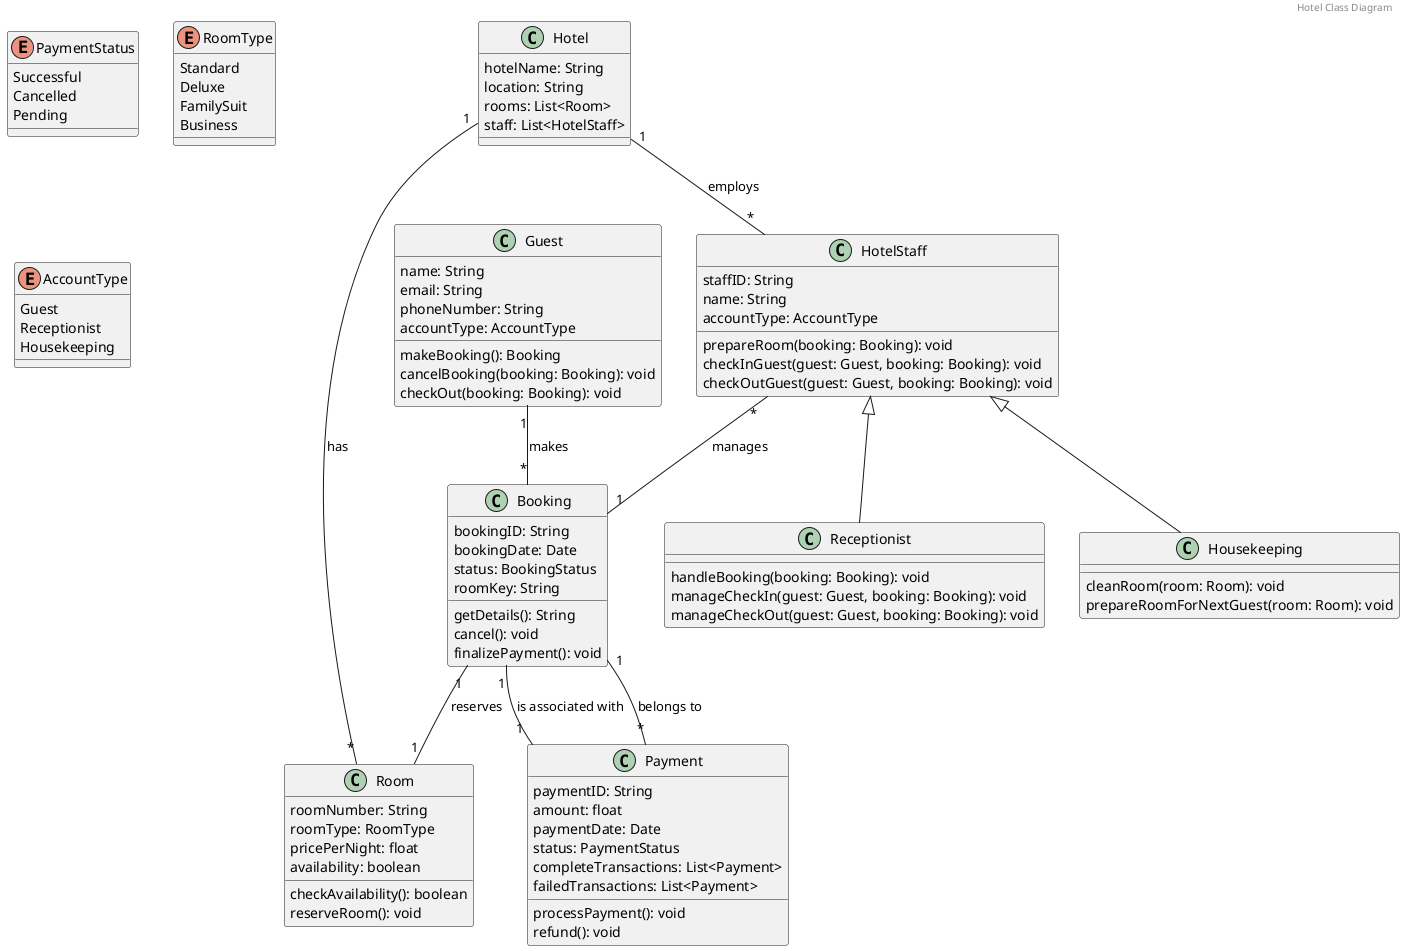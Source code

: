 @startuml

header Hotel Class Diagram

enum PaymentStatus {
    Successful
    Cancelled
    Pending
}

enum RoomType {
    Standard
    Deluxe
    FamilySuit
    Business
}

enum AccountType {
    Guest
    Receptionist
    Housekeeping
}


class Hotel {
    hotelName: String
    location: String
    rooms: List<Room>
    staff: List<HotelStaff>
}

class Room {
    roomNumber: String
    roomType: RoomType
    pricePerNight: float
    availability: boolean
    checkAvailability(): boolean
    reserveRoom(): void
}


class Guest {
    name: String
    email: String
    phoneNumber: String
    accountType: AccountType
    makeBooking(): Booking
    cancelBooking(booking: Booking): void
    checkOut(booking: Booking): void
}

class Booking {
    bookingID: String
    bookingDate: Date
    status: BookingStatus
    roomKey: String
    getDetails(): String
    cancel(): void
    finalizePayment(): void
}


class Payment {
    paymentID: String
    amount: float
    paymentDate: Date
    status: PaymentStatus
    processPayment(): void
    refund(): void
    completeTransactions: List<Payment>
    failedTransactions: List<Payment>
}

class HotelStaff {
    staffID: String
    name: String
    accountType: AccountType
    prepareRoom(booking: Booking): void
    checkInGuest(guest: Guest, booking: Booking): void
    checkOutGuest(guest: Guest, booking: Booking): void
}

class Receptionist {
    handleBooking(booking: Booking): void
    manageCheckIn(guest: Guest, booking: Booking): void
    manageCheckOut(guest: Guest, booking: Booking): void
}

class Housekeeping {
    cleanRoom(room: Room): void
    prepareRoomForNextGuest(room: Room): void
}


Hotel "1" -- "*" Room: has
Hotel "1" -- "*" HotelStaff: employs
HotelStaff <|-- Receptionist
HotelStaff <|-- Housekeeping
Guest "1" -- "*" Booking: makes
Booking "1" -- "1" Room: reserves
Booking "1" -- "1" Payment: is associated with
HotelStaff "*" -- "1" Booking: manages
Payment "*" -- "1" Booking: belongs to
@enduml
